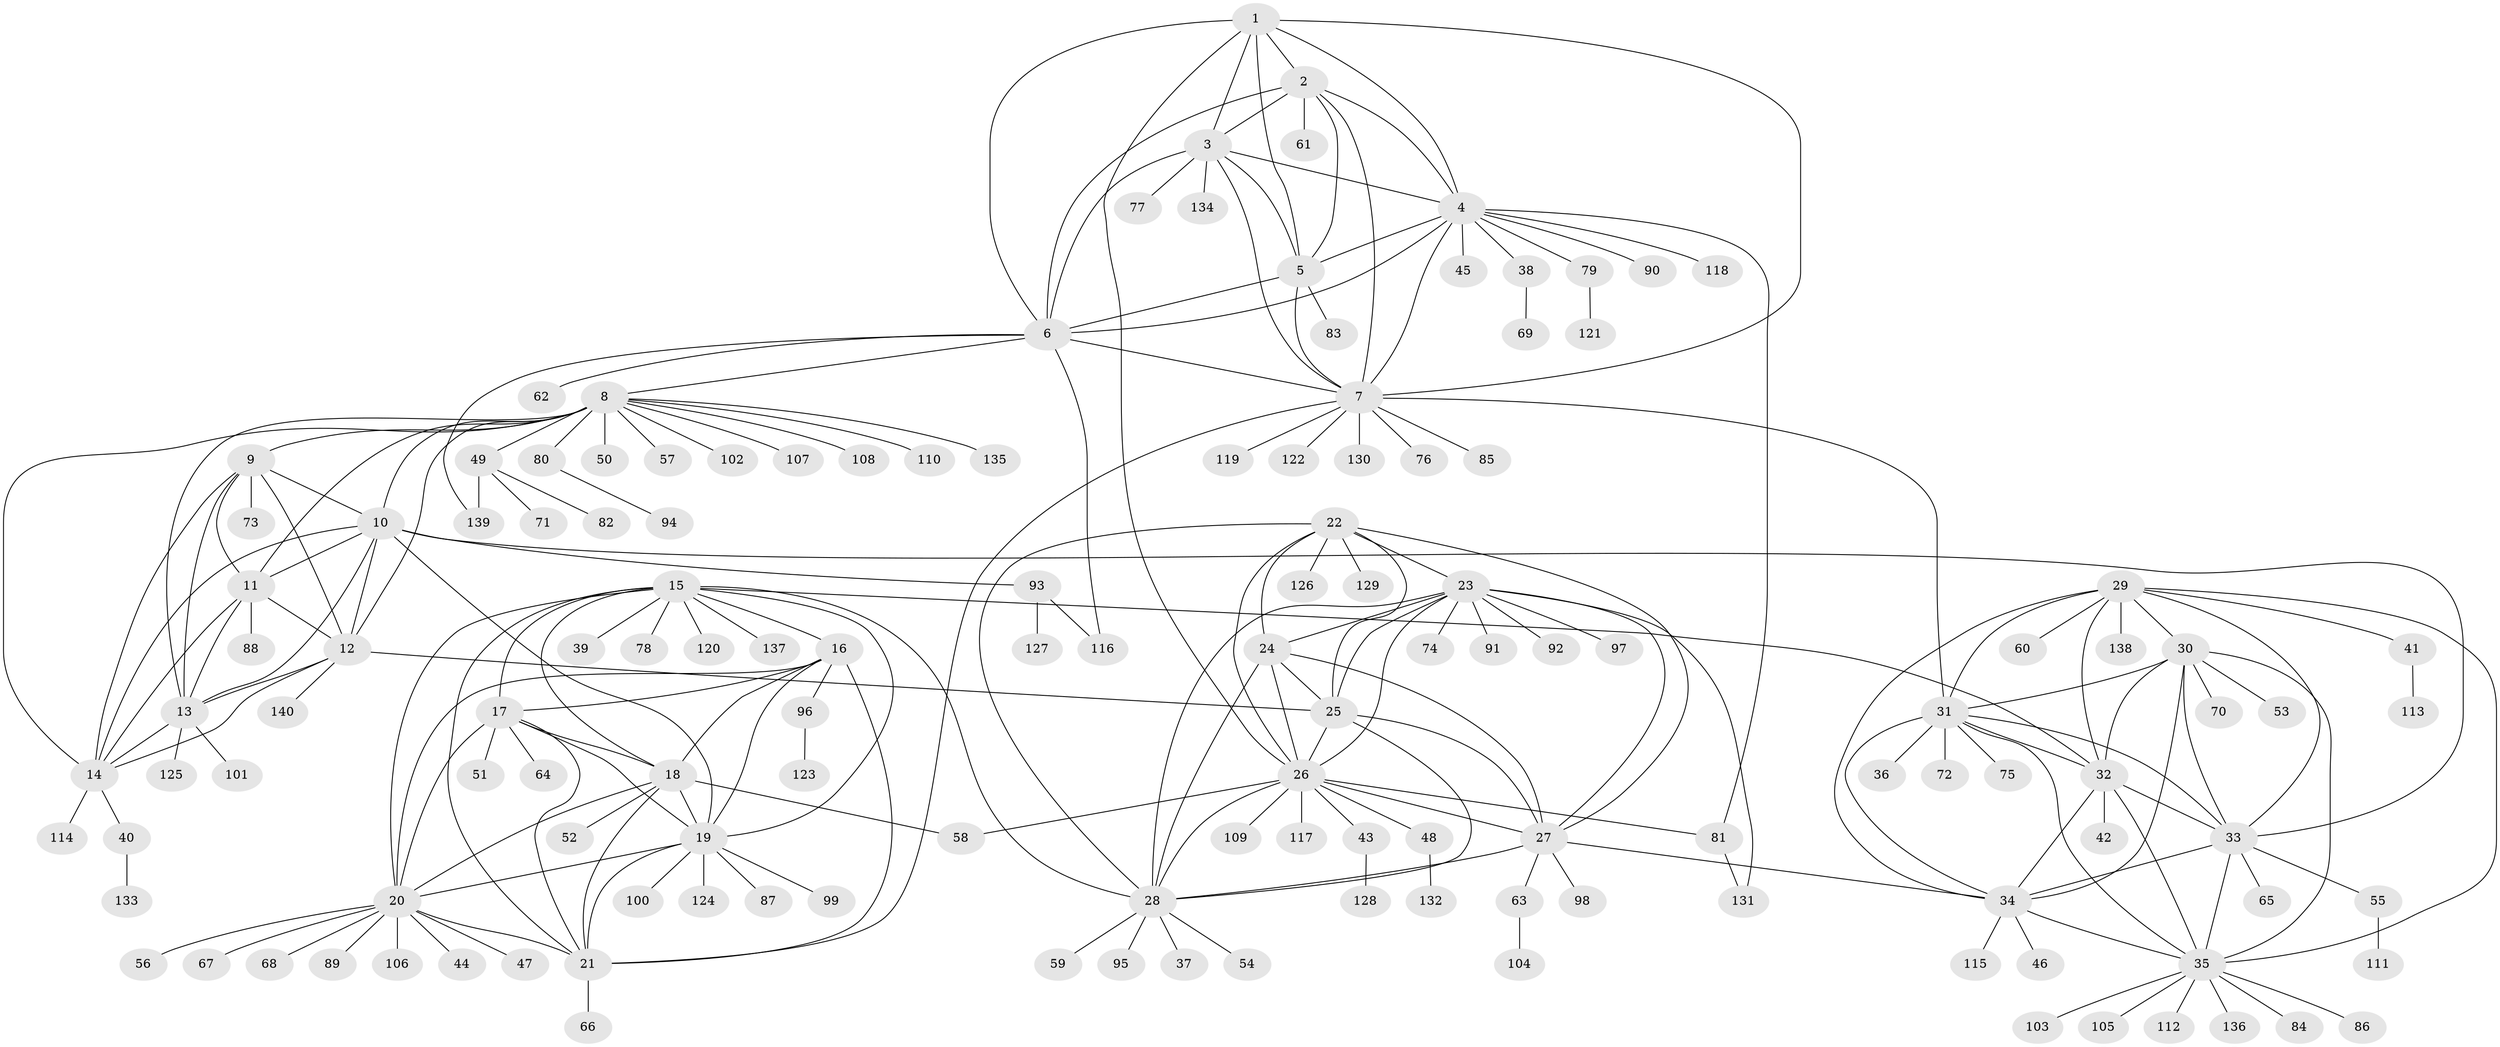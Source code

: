 // Generated by graph-tools (version 1.1) at 2025/54/03/09/25 04:54:52]
// undirected, 140 vertices, 225 edges
graph export_dot {
graph [start="1"]
  node [color=gray90,style=filled];
  1;
  2;
  3;
  4;
  5;
  6;
  7;
  8;
  9;
  10;
  11;
  12;
  13;
  14;
  15;
  16;
  17;
  18;
  19;
  20;
  21;
  22;
  23;
  24;
  25;
  26;
  27;
  28;
  29;
  30;
  31;
  32;
  33;
  34;
  35;
  36;
  37;
  38;
  39;
  40;
  41;
  42;
  43;
  44;
  45;
  46;
  47;
  48;
  49;
  50;
  51;
  52;
  53;
  54;
  55;
  56;
  57;
  58;
  59;
  60;
  61;
  62;
  63;
  64;
  65;
  66;
  67;
  68;
  69;
  70;
  71;
  72;
  73;
  74;
  75;
  76;
  77;
  78;
  79;
  80;
  81;
  82;
  83;
  84;
  85;
  86;
  87;
  88;
  89;
  90;
  91;
  92;
  93;
  94;
  95;
  96;
  97;
  98;
  99;
  100;
  101;
  102;
  103;
  104;
  105;
  106;
  107;
  108;
  109;
  110;
  111;
  112;
  113;
  114;
  115;
  116;
  117;
  118;
  119;
  120;
  121;
  122;
  123;
  124;
  125;
  126;
  127;
  128;
  129;
  130;
  131;
  132;
  133;
  134;
  135;
  136;
  137;
  138;
  139;
  140;
  1 -- 2;
  1 -- 3;
  1 -- 4;
  1 -- 5;
  1 -- 6;
  1 -- 7;
  1 -- 26;
  2 -- 3;
  2 -- 4;
  2 -- 5;
  2 -- 6;
  2 -- 7;
  2 -- 61;
  3 -- 4;
  3 -- 5;
  3 -- 6;
  3 -- 7;
  3 -- 77;
  3 -- 134;
  4 -- 5;
  4 -- 6;
  4 -- 7;
  4 -- 38;
  4 -- 45;
  4 -- 79;
  4 -- 81;
  4 -- 90;
  4 -- 118;
  5 -- 6;
  5 -- 7;
  5 -- 83;
  6 -- 7;
  6 -- 8;
  6 -- 62;
  6 -- 116;
  6 -- 139;
  7 -- 21;
  7 -- 31;
  7 -- 76;
  7 -- 85;
  7 -- 119;
  7 -- 122;
  7 -- 130;
  8 -- 9;
  8 -- 10;
  8 -- 11;
  8 -- 12;
  8 -- 13;
  8 -- 14;
  8 -- 49;
  8 -- 50;
  8 -- 57;
  8 -- 80;
  8 -- 102;
  8 -- 107;
  8 -- 108;
  8 -- 110;
  8 -- 135;
  9 -- 10;
  9 -- 11;
  9 -- 12;
  9 -- 13;
  9 -- 14;
  9 -- 73;
  10 -- 11;
  10 -- 12;
  10 -- 13;
  10 -- 14;
  10 -- 19;
  10 -- 33;
  10 -- 93;
  11 -- 12;
  11 -- 13;
  11 -- 14;
  11 -- 88;
  12 -- 13;
  12 -- 14;
  12 -- 25;
  12 -- 140;
  13 -- 14;
  13 -- 101;
  13 -- 125;
  14 -- 40;
  14 -- 114;
  15 -- 16;
  15 -- 17;
  15 -- 18;
  15 -- 19;
  15 -- 20;
  15 -- 21;
  15 -- 28;
  15 -- 32;
  15 -- 39;
  15 -- 78;
  15 -- 120;
  15 -- 137;
  16 -- 17;
  16 -- 18;
  16 -- 19;
  16 -- 20;
  16 -- 21;
  16 -- 96;
  17 -- 18;
  17 -- 19;
  17 -- 20;
  17 -- 21;
  17 -- 51;
  17 -- 64;
  18 -- 19;
  18 -- 20;
  18 -- 21;
  18 -- 52;
  18 -- 58;
  19 -- 20;
  19 -- 21;
  19 -- 87;
  19 -- 99;
  19 -- 100;
  19 -- 124;
  20 -- 21;
  20 -- 44;
  20 -- 47;
  20 -- 56;
  20 -- 67;
  20 -- 68;
  20 -- 89;
  20 -- 106;
  21 -- 66;
  22 -- 23;
  22 -- 24;
  22 -- 25;
  22 -- 26;
  22 -- 27;
  22 -- 28;
  22 -- 126;
  22 -- 129;
  23 -- 24;
  23 -- 25;
  23 -- 26;
  23 -- 27;
  23 -- 28;
  23 -- 74;
  23 -- 91;
  23 -- 92;
  23 -- 97;
  23 -- 131;
  24 -- 25;
  24 -- 26;
  24 -- 27;
  24 -- 28;
  25 -- 26;
  25 -- 27;
  25 -- 28;
  26 -- 27;
  26 -- 28;
  26 -- 43;
  26 -- 48;
  26 -- 58;
  26 -- 81;
  26 -- 109;
  26 -- 117;
  27 -- 28;
  27 -- 34;
  27 -- 63;
  27 -- 98;
  28 -- 37;
  28 -- 54;
  28 -- 59;
  28 -- 95;
  29 -- 30;
  29 -- 31;
  29 -- 32;
  29 -- 33;
  29 -- 34;
  29 -- 35;
  29 -- 41;
  29 -- 60;
  29 -- 138;
  30 -- 31;
  30 -- 32;
  30 -- 33;
  30 -- 34;
  30 -- 35;
  30 -- 53;
  30 -- 70;
  31 -- 32;
  31 -- 33;
  31 -- 34;
  31 -- 35;
  31 -- 36;
  31 -- 72;
  31 -- 75;
  32 -- 33;
  32 -- 34;
  32 -- 35;
  32 -- 42;
  33 -- 34;
  33 -- 35;
  33 -- 55;
  33 -- 65;
  34 -- 35;
  34 -- 46;
  34 -- 115;
  35 -- 84;
  35 -- 86;
  35 -- 103;
  35 -- 105;
  35 -- 112;
  35 -- 136;
  38 -- 69;
  40 -- 133;
  41 -- 113;
  43 -- 128;
  48 -- 132;
  49 -- 71;
  49 -- 82;
  49 -- 139;
  55 -- 111;
  63 -- 104;
  79 -- 121;
  80 -- 94;
  81 -- 131;
  93 -- 116;
  93 -- 127;
  96 -- 123;
}
